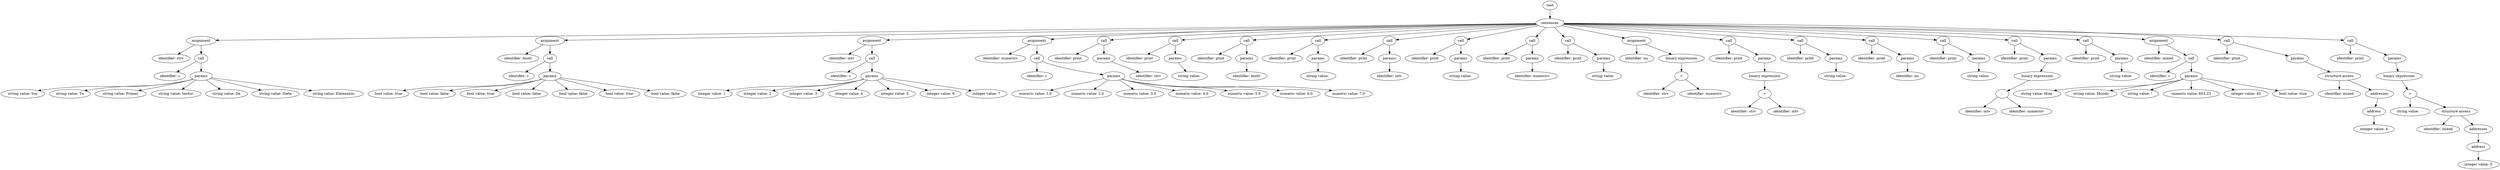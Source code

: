 digraph G{nodo0[label="root"];
node1[label="sentences"];
nodo0->node1;
node2[label="asignment"];
node1->node2;
node3[label="identifier: strv"];
node2->node3;
node4[label="call"];
node2->node4;
node5[label="identifier: c"];
node4->node5;
node6[label="params"];
node4->node6;
node7[label="string value: Soy"];
node6->node7;
node8[label="string value: Tu"];
node6->node8;
node9[label="string value: Primer"];
node6->node9;
node10[label="string value: Vector"];
node6->node10;
node11[label="string value: De"];
node6->node11;
node12[label="string value: Siete"];
node6->node12;
node13[label="string value: Elementos"];
node6->node13;
node14[label="asignment"];
node1->node14;
node15[label="identifier: boolv"];
node14->node15;
node16[label="call"];
node14->node16;
node17[label="identifier: c"];
node16->node17;
node18[label="params"];
node16->node18;
node19[label="bool value: true"];
node18->node19;
node20[label="bool value: false"];
node18->node20;
node21[label="bool value: true"];
node18->node21;
node22[label="bool value: false"];
node18->node22;
node23[label="bool value: false"];
node18->node23;
node24[label="bool value: true"];
node18->node24;
node25[label="bool value: false"];
node18->node25;
node26[label="asignment"];
node1->node26;
node27[label="identifier: intv"];
node26->node27;
node28[label="call"];
node26->node28;
node29[label="identifier: c"];
node28->node29;
node30[label="params"];
node28->node30;
node31[label="integer value: 1"];
node30->node31;
node32[label="integer value: 2"];
node30->node32;
node33[label="integer value: 3"];
node30->node33;
node34[label="integer value: 4"];
node30->node34;
node35[label="integer value: 5"];
node30->node35;
node36[label="integer value: 6"];
node30->node36;
node37[label="integer value: 7"];
node30->node37;
node38[label="asignment"];
node1->node38;
node39[label="identifier: numericv"];
node38->node39;
node40[label="call"];
node38->node40;
node41[label="identifier: c"];
node40->node41;
node42[label="params"];
node40->node42;
node43[label="numeric value: 1.0"];
node42->node43;
node44[label="numeric value: 2.0"];
node42->node44;
node45[label="numeric value: 3.0"];
node42->node45;
node46[label="numeric value: 4.0"];
node42->node46;
node47[label="numeric value: 5.0"];
node42->node47;
node48[label="numeric value: 6.0"];
node42->node48;
node49[label="numeric value: 7.0"];
node42->node49;
node50[label="call"];
node1->node50;
node51[label="identifier: print"];
node50->node51;
node52[label="params"];
node50->node52;
node53[label="identifier: strv"];
node52->node53;
node54[label="call"];
node1->node54;
node55[label="identifier: print"];
node54->node55;
node56[label="params"];
node54->node56;
node57[label="string value: 
"];
node56->node57;
node58[label="call"];
node1->node58;
node59[label="identifier: print"];
node58->node59;
node60[label="params"];
node58->node60;
node61[label="identifier: boolv"];
node60->node61;
node62[label="call"];
node1->node62;
node63[label="identifier: print"];
node62->node63;
node64[label="params"];
node62->node64;
node65[label="string value: 
"];
node64->node65;
node66[label="call"];
node1->node66;
node67[label="identifier: print"];
node66->node67;
node68[label="params"];
node66->node68;
node69[label="identifier: intv"];
node68->node69;
node70[label="call"];
node1->node70;
node71[label="identifier: print"];
node70->node71;
node72[label="params"];
node70->node72;
node73[label="string value: 
"];
node72->node73;
node74[label="call"];
node1->node74;
node75[label="identifier: print"];
node74->node75;
node76[label="params"];
node74->node76;
node77[label="identifier: numericv"];
node76->node77;
node78[label="call"];
node1->node78;
node79[label="identifier: print"];
node78->node79;
node80[label="params"];
node78->node80;
node81[label="string value: 
"];
node80->node81;
node82[label="asignment"];
node1->node82;
node83[label="identifier: nu"];
node82->node83;
node84[label="binary expression"];
node82->node84;
node85[label="+"];
node84->node85;
node86[label="identifier: strv"];
node85->node86;
node87[label="identifier: numericv"];
node85->node87;
node88[label="call"];
node1->node88;
node89[label="identifier: print"];
node88->node89;
node90[label="params"];
node88->node90;
node91[label="binary expression"];
node90->node91;
node92[label="+"];
node91->node92;
node93[label="identifier: strv"];
node92->node93;
node94[label="identifier: intv"];
node92->node94;
node95[label="call"];
node1->node95;
node96[label="identifier: print"];
node95->node96;
node97[label="params"];
node95->node97;
node98[label="string value: 
"];
node97->node98;
node99[label="call"];
node1->node99;
node100[label="identifier: print"];
node99->node100;
node101[label="params"];
node99->node101;
node102[label="identifier: nu"];
node101->node102;
node103[label="call"];
node1->node103;
node104[label="identifier: print"];
node103->node104;
node105[label="params"];
node103->node105;
node106[label="string value: 
"];
node105->node106;
node107[label="call"];
node1->node107;
node108[label="identifier: print"];
node107->node108;
node109[label="params"];
node107->node109;
node110[label="binary expression"];
node109->node110;
node111[label="-"];
node110->node111;
node112[label="identifier: intv"];
node111->node112;
node113[label="identifier: numericv"];
node111->node113;
node114[label="call"];
node1->node114;
node115[label="identifier: print"];
node114->node115;
node116[label="params"];
node114->node116;
node117[label="string value: 
"];
node116->node117;
node118[label="asignment"];
node1->node118;
node119[label="identifier: mixed"];
node118->node119;
node120[label="call"];
node118->node120;
node121[label="identifier: c"];
node120->node121;
node122[label="params"];
node120->node122;
node123[label="string value: Hola "];
node122->node123;
node124[label="string value: Mundo"];
node122->node124;
node125[label="string value: !"];
node122->node125;
node126[label="numeric value: 853.23"];
node122->node126;
node127[label="integer value: 45"];
node122->node127;
node128[label="bool value: true"];
node122->node128;
node129[label="call"];
node1->node129;
node130[label="identifier: print"];
node129->node130;
node131[label="params"];
node129->node131;
node132[label="structure access"];
node131->node132;
node133[label="identifier: mixed"];
node132->node133;
node134[label="addresses"];
node132->node134;
node135[label="address"];
node134->node135;
node136[label="integer value: 4"];
node135->node136;
node137[label="call"];
node1->node137;
node138[label="identifier: print"];
node137->node138;
node139[label="params"];
node137->node139;
node140[label="binary expression"];
node139->node140;
node141[label="+"];
node140->node141;
node142[label="string value:  - "];
node141->node142;
node143[label="structure access"];
node141->node143;
node144[label="identifier: mixed"];
node143->node144;
node145[label="addresses"];
node143->node145;
node146[label="address"];
node145->node146;
node147[label="integer value: 5"];
node146->node147;
}